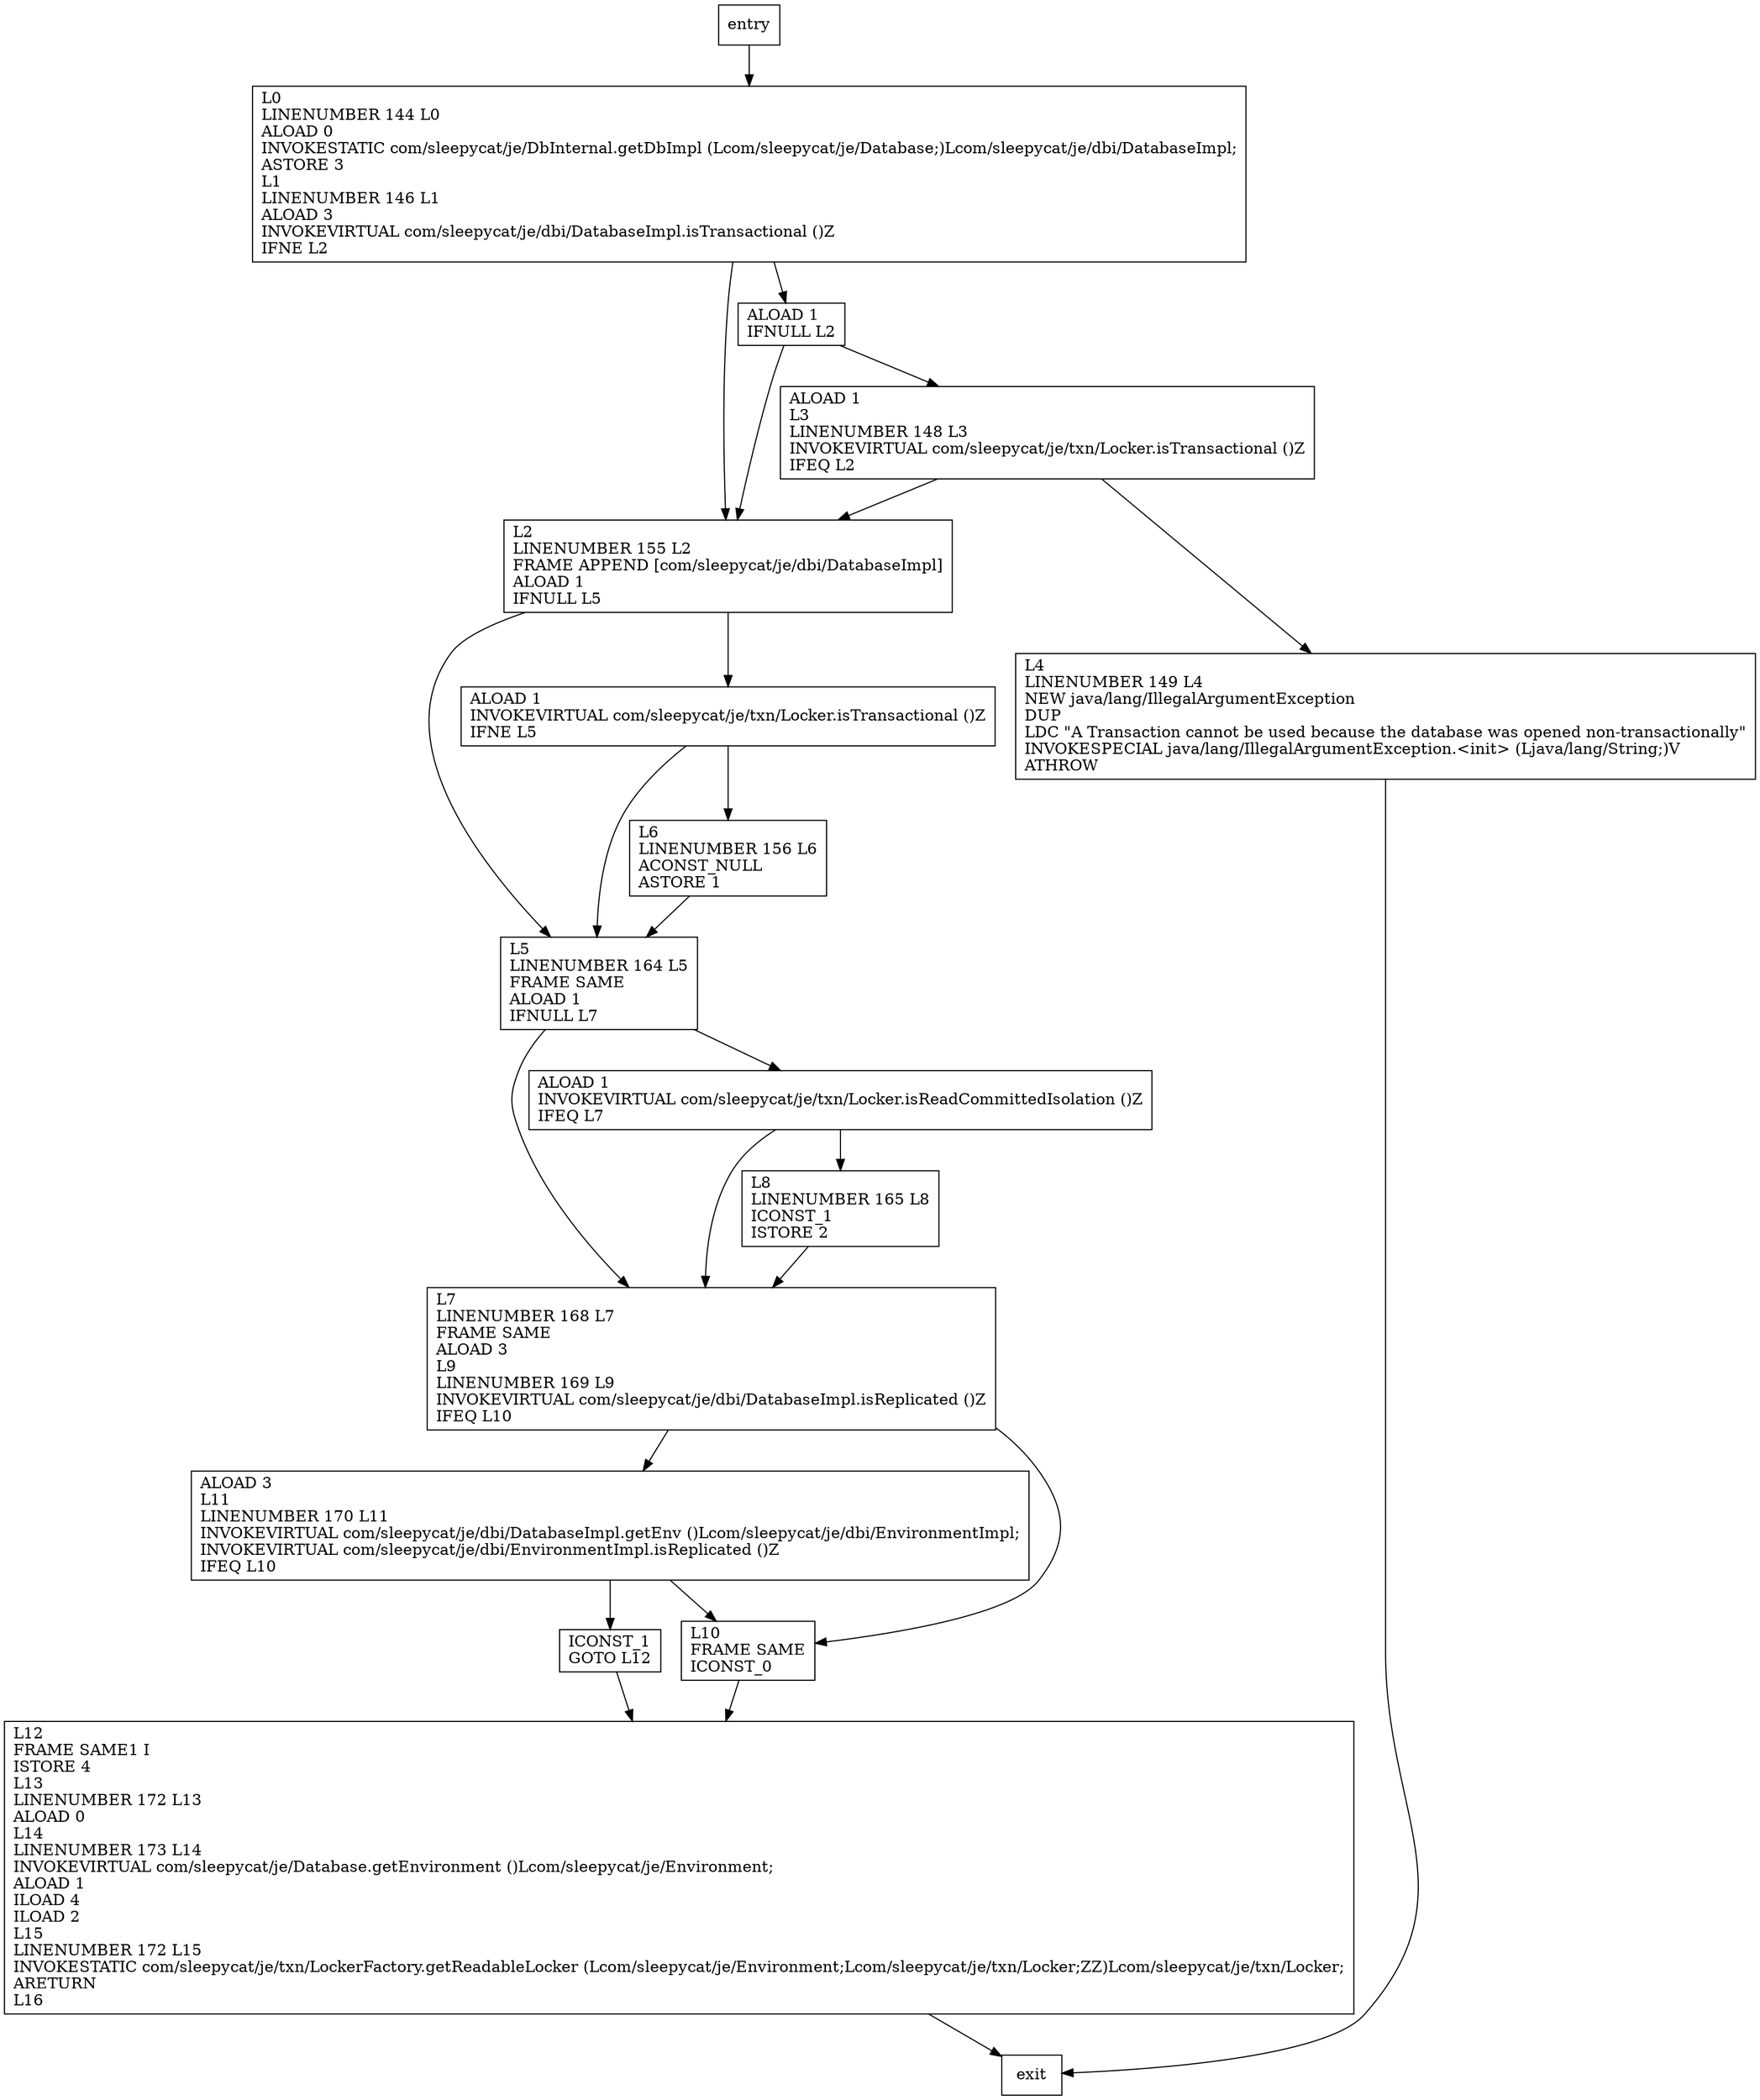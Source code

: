 digraph getReadableLocker {
node [shape=record];
1764265668 [label="L7\lLINENUMBER 168 L7\lFRAME SAME\lALOAD 3\lL9\lLINENUMBER 169 L9\lINVOKEVIRTUAL com/sleepycat/je/dbi/DatabaseImpl.isReplicated ()Z\lIFEQ L10\l"];
2091617611 [label="L5\lLINENUMBER 164 L5\lFRAME SAME\lALOAD 1\lIFNULL L7\l"];
1229558643 [label="ALOAD 1\lINVOKEVIRTUAL com/sleepycat/je/txn/Locker.isReadCommittedIsolation ()Z\lIFEQ L7\l"];
1560920861 [label="ALOAD 3\lL11\lLINENUMBER 170 L11\lINVOKEVIRTUAL com/sleepycat/je/dbi/DatabaseImpl.getEnv ()Lcom/sleepycat/je/dbi/EnvironmentImpl;\lINVOKEVIRTUAL com/sleepycat/je/dbi/EnvironmentImpl.isReplicated ()Z\lIFEQ L10\l"];
1806728288 [label="ALOAD 1\lL3\lLINENUMBER 148 L3\lINVOKEVIRTUAL com/sleepycat/je/txn/Locker.isTransactional ()Z\lIFEQ L2\l"];
1876559734 [label="L0\lLINENUMBER 144 L0\lALOAD 0\lINVOKESTATIC com/sleepycat/je/DbInternal.getDbImpl (Lcom/sleepycat/je/Database;)Lcom/sleepycat/je/dbi/DatabaseImpl;\lASTORE 3\lL1\lLINENUMBER 146 L1\lALOAD 3\lINVOKEVIRTUAL com/sleepycat/je/dbi/DatabaseImpl.isTransactional ()Z\lIFNE L2\l"];
1276549190 [label="L2\lLINENUMBER 155 L2\lFRAME APPEND [com/sleepycat/je/dbi/DatabaseImpl]\lALOAD 1\lIFNULL L5\l"];
1895442646 [label="ICONST_1\lGOTO L12\l"];
830684636 [label="ALOAD 1\lIFNULL L2\l"];
1424893911 [label="L4\lLINENUMBER 149 L4\lNEW java/lang/IllegalArgumentException\lDUP\lLDC \"A Transaction cannot be used because the database was opened non-transactionally\"\lINVOKESPECIAL java/lang/IllegalArgumentException.\<init\> (Ljava/lang/String;)V\lATHROW\l"];
1490944382 [label="L10\lFRAME SAME\lICONST_0\l"];
1390742463 [label="L8\lLINENUMBER 165 L8\lICONST_1\lISTORE 2\l"];
1815921084 [label="L6\lLINENUMBER 156 L6\lACONST_NULL\lASTORE 1\l"];
76017200 [label="ALOAD 1\lINVOKEVIRTUAL com/sleepycat/je/txn/Locker.isTransactional ()Z\lIFNE L5\l"];
179858821 [label="L12\lFRAME SAME1 I\lISTORE 4\lL13\lLINENUMBER 172 L13\lALOAD 0\lL14\lLINENUMBER 173 L14\lINVOKEVIRTUAL com/sleepycat/je/Database.getEnvironment ()Lcom/sleepycat/je/Environment;\lALOAD 1\lILOAD 4\lILOAD 2\lL15\lLINENUMBER 172 L15\lINVOKESTATIC com/sleepycat/je/txn/LockerFactory.getReadableLocker (Lcom/sleepycat/je/Environment;Lcom/sleepycat/je/txn/Locker;ZZ)Lcom/sleepycat/je/txn/Locker;\lARETURN\lL16\l"];
entry;
exit;
1764265668 -> 1490944382
1764265668 -> 1560920861
2091617611 -> 1764265668
2091617611 -> 1229558643
1229558643 -> 1764265668
1229558643 -> 1390742463
1560920861 -> 1490944382
1560920861 -> 1895442646
1806728288 -> 1424893911
1806728288 -> 1276549190
1876559734 -> 1276549190
1876559734 -> 830684636
1276549190 -> 2091617611
1276549190 -> 76017200
1895442646 -> 179858821
830684636 -> 1806728288
830684636 -> 1276549190
entry -> 1876559734
1424893911 -> exit
1490944382 -> 179858821
1390742463 -> 1764265668
1815921084 -> 2091617611
76017200 -> 2091617611
76017200 -> 1815921084
179858821 -> exit
}
